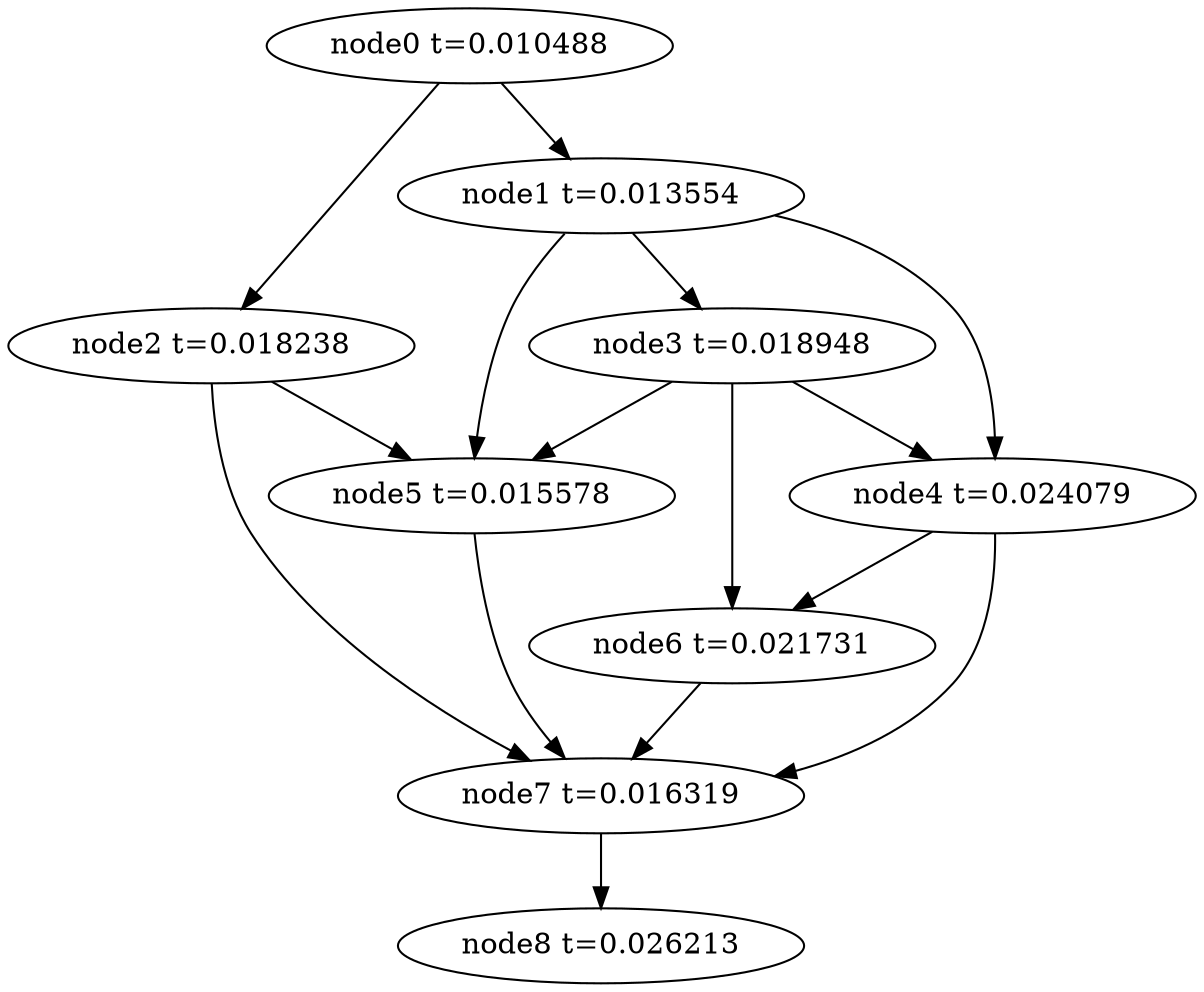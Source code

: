 digraph g{
	node8[label="node8 t=0.026213"]
	node7 -> node8
	node7[label="node7 t=0.016319"];
	node6 -> node7
	node6[label="node6 t=0.021731"];
	node5 -> node7
	node5[label="node5 t=0.015578"];
	node4 -> node7
	node4 -> node6
	node4[label="node4 t=0.024079"];
	node3 -> node6
	node3 -> node5
	node3 -> node4
	node3[label="node3 t=0.018948"];
	node2 -> node7
	node2 -> node5
	node2[label="node2 t=0.018238"];
	node1 -> node5
	node1 -> node4
	node1 -> node3
	node1[label="node1 t=0.013554"];
	node0 -> node2
	node0 -> node1
	node0[label="node0 t=0.010488"];
}
